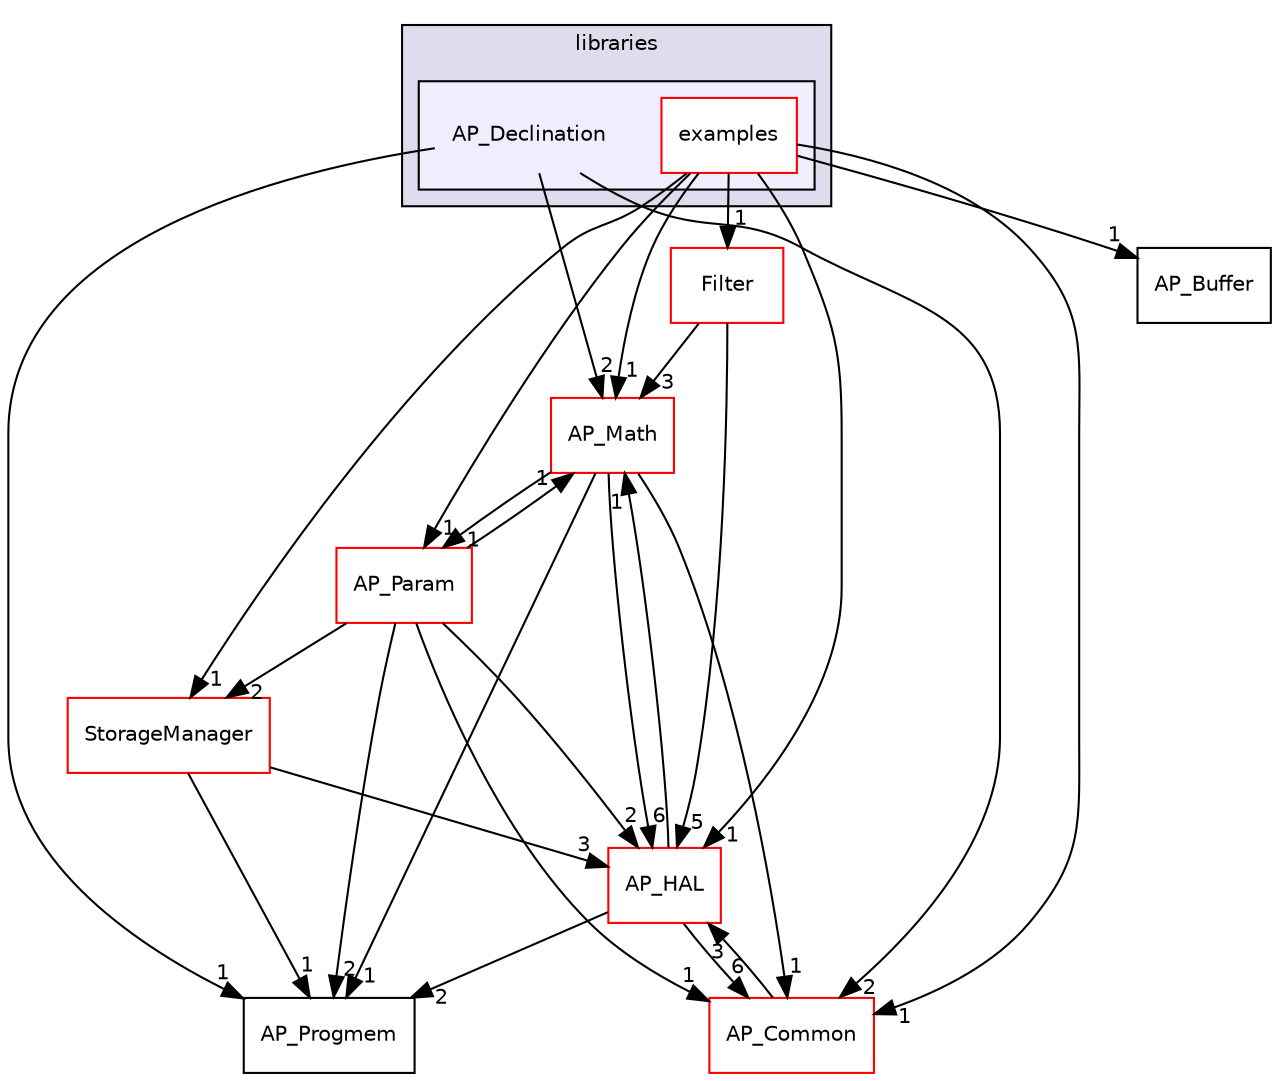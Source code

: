 digraph "libraries/AP_Declination" {
  compound=true
  node [ fontsize="10", fontname="Helvetica"];
  edge [ labelfontsize="10", labelfontname="Helvetica"];
  subgraph clusterdir_bc0718b08fb2015b8e59c47b2805f60c {
    graph [ bgcolor="#ddddee", pencolor="black", label="libraries" fontname="Helvetica", fontsize="10", URL="dir_bc0718b08fb2015b8e59c47b2805f60c.html"]
  subgraph clusterdir_d9395b8c7ebe31e5b861a3fd94b6f729 {
    graph [ bgcolor="#eeeeff", pencolor="black", label="" URL="dir_d9395b8c7ebe31e5b861a3fd94b6f729.html"];
    dir_d9395b8c7ebe31e5b861a3fd94b6f729 [shape=plaintext label="AP_Declination"];
    dir_176c3b9a127002b4a44a748e32b899f8 [shape=box label="examples" color="red" fillcolor="white" style="filled" URL="dir_176c3b9a127002b4a44a748e32b899f8.html"];
  }
  }
  dir_a7fc19be35497a7ff9f517e98edaea32 [shape=box label="Filter" fillcolor="white" style="filled" color="red" URL="dir_a7fc19be35497a7ff9f517e98edaea32.html"];
  dir_1cbc10423b2512b31103883361e0123b [shape=box label="AP_HAL" fillcolor="white" style="filled" color="red" URL="dir_1cbc10423b2512b31103883361e0123b.html"];
  dir_200d929b8d5577e7f19dc05ce443c612 [shape=box label="AP_Param" fillcolor="white" style="filled" color="red" URL="dir_200d929b8d5577e7f19dc05ce443c612.html"];
  dir_881c5116171f3dbd959b4d99310ce5b6 [shape=box label="AP_Buffer" URL="dir_881c5116171f3dbd959b4d99310ce5b6.html"];
  dir_943e52f8581fabc839a1d5cc5644b223 [shape=box label="StorageManager" fillcolor="white" style="filled" color="red" URL="dir_943e52f8581fabc839a1d5cc5644b223.html"];
  dir_93fb9127672489656ce87df72f6e986d [shape=box label="AP_Math" fillcolor="white" style="filled" color="red" URL="dir_93fb9127672489656ce87df72f6e986d.html"];
  dir_76c3a7c075633ea7df6dd8cefcefbb8f [shape=box label="AP_Progmem" URL="dir_76c3a7c075633ea7df6dd8cefcefbb8f.html"];
  dir_df3f4256615fd4197927a84a019a8bd8 [shape=box label="AP_Common" fillcolor="white" style="filled" color="red" URL="dir_df3f4256615fd4197927a84a019a8bd8.html"];
  dir_a7fc19be35497a7ff9f517e98edaea32->dir_1cbc10423b2512b31103883361e0123b [headlabel="5", labeldistance=1.5 headhref="dir_000156_000046.html"];
  dir_a7fc19be35497a7ff9f517e98edaea32->dir_93fb9127672489656ce87df72f6e986d [headlabel="3", labeldistance=1.5 headhref="dir_000156_000095.html"];
  dir_1cbc10423b2512b31103883361e0123b->dir_93fb9127672489656ce87df72f6e986d [headlabel="1", labeldistance=1.5 headhref="dir_000046_000095.html"];
  dir_1cbc10423b2512b31103883361e0123b->dir_76c3a7c075633ea7df6dd8cefcefbb8f [headlabel="2", labeldistance=1.5 headhref="dir_000046_000131.html"];
  dir_1cbc10423b2512b31103883361e0123b->dir_df3f4256615fd4197927a84a019a8bd8 [headlabel="6", labeldistance=1.5 headhref="dir_000046_000030.html"];
  dir_200d929b8d5577e7f19dc05ce443c612->dir_1cbc10423b2512b31103883361e0123b [headlabel="2", labeldistance=1.5 headhref="dir_000127_000046.html"];
  dir_200d929b8d5577e7f19dc05ce443c612->dir_943e52f8581fabc839a1d5cc5644b223 [headlabel="2", labeldistance=1.5 headhref="dir_000127_000177.html"];
  dir_200d929b8d5577e7f19dc05ce443c612->dir_93fb9127672489656ce87df72f6e986d [headlabel="1", labeldistance=1.5 headhref="dir_000127_000095.html"];
  dir_200d929b8d5577e7f19dc05ce443c612->dir_76c3a7c075633ea7df6dd8cefcefbb8f [headlabel="2", labeldistance=1.5 headhref="dir_000127_000131.html"];
  dir_200d929b8d5577e7f19dc05ce443c612->dir_df3f4256615fd4197927a84a019a8bd8 [headlabel="1", labeldistance=1.5 headhref="dir_000127_000030.html"];
  dir_176c3b9a127002b4a44a748e32b899f8->dir_a7fc19be35497a7ff9f517e98edaea32 [headlabel="1", labeldistance=1.5 headhref="dir_000038_000156.html"];
  dir_176c3b9a127002b4a44a748e32b899f8->dir_1cbc10423b2512b31103883361e0123b [headlabel="1", labeldistance=1.5 headhref="dir_000038_000046.html"];
  dir_176c3b9a127002b4a44a748e32b899f8->dir_200d929b8d5577e7f19dc05ce443c612 [headlabel="1", labeldistance=1.5 headhref="dir_000038_000127.html"];
  dir_176c3b9a127002b4a44a748e32b899f8->dir_881c5116171f3dbd959b4d99310ce5b6 [headlabel="1", labeldistance=1.5 headhref="dir_000038_000028.html"];
  dir_176c3b9a127002b4a44a748e32b899f8->dir_943e52f8581fabc839a1d5cc5644b223 [headlabel="1", labeldistance=1.5 headhref="dir_000038_000177.html"];
  dir_176c3b9a127002b4a44a748e32b899f8->dir_93fb9127672489656ce87df72f6e986d [headlabel="1", labeldistance=1.5 headhref="dir_000038_000095.html"];
  dir_176c3b9a127002b4a44a748e32b899f8->dir_df3f4256615fd4197927a84a019a8bd8 [headlabel="1", labeldistance=1.5 headhref="dir_000038_000030.html"];
  dir_943e52f8581fabc839a1d5cc5644b223->dir_1cbc10423b2512b31103883361e0123b [headlabel="3", labeldistance=1.5 headhref="dir_000177_000046.html"];
  dir_943e52f8581fabc839a1d5cc5644b223->dir_76c3a7c075633ea7df6dd8cefcefbb8f [headlabel="1", labeldistance=1.5 headhref="dir_000177_000131.html"];
  dir_93fb9127672489656ce87df72f6e986d->dir_1cbc10423b2512b31103883361e0123b [headlabel="6", labeldistance=1.5 headhref="dir_000095_000046.html"];
  dir_93fb9127672489656ce87df72f6e986d->dir_200d929b8d5577e7f19dc05ce443c612 [headlabel="1", labeldistance=1.5 headhref="dir_000095_000127.html"];
  dir_93fb9127672489656ce87df72f6e986d->dir_76c3a7c075633ea7df6dd8cefcefbb8f [headlabel="1", labeldistance=1.5 headhref="dir_000095_000131.html"];
  dir_93fb9127672489656ce87df72f6e986d->dir_df3f4256615fd4197927a84a019a8bd8 [headlabel="1", labeldistance=1.5 headhref="dir_000095_000030.html"];
  dir_d9395b8c7ebe31e5b861a3fd94b6f729->dir_93fb9127672489656ce87df72f6e986d [headlabel="2", labeldistance=1.5 headhref="dir_000037_000095.html"];
  dir_d9395b8c7ebe31e5b861a3fd94b6f729->dir_76c3a7c075633ea7df6dd8cefcefbb8f [headlabel="1", labeldistance=1.5 headhref="dir_000037_000131.html"];
  dir_d9395b8c7ebe31e5b861a3fd94b6f729->dir_df3f4256615fd4197927a84a019a8bd8 [headlabel="2", labeldistance=1.5 headhref="dir_000037_000030.html"];
  dir_df3f4256615fd4197927a84a019a8bd8->dir_1cbc10423b2512b31103883361e0123b [headlabel="3", labeldistance=1.5 headhref="dir_000030_000046.html"];
}
